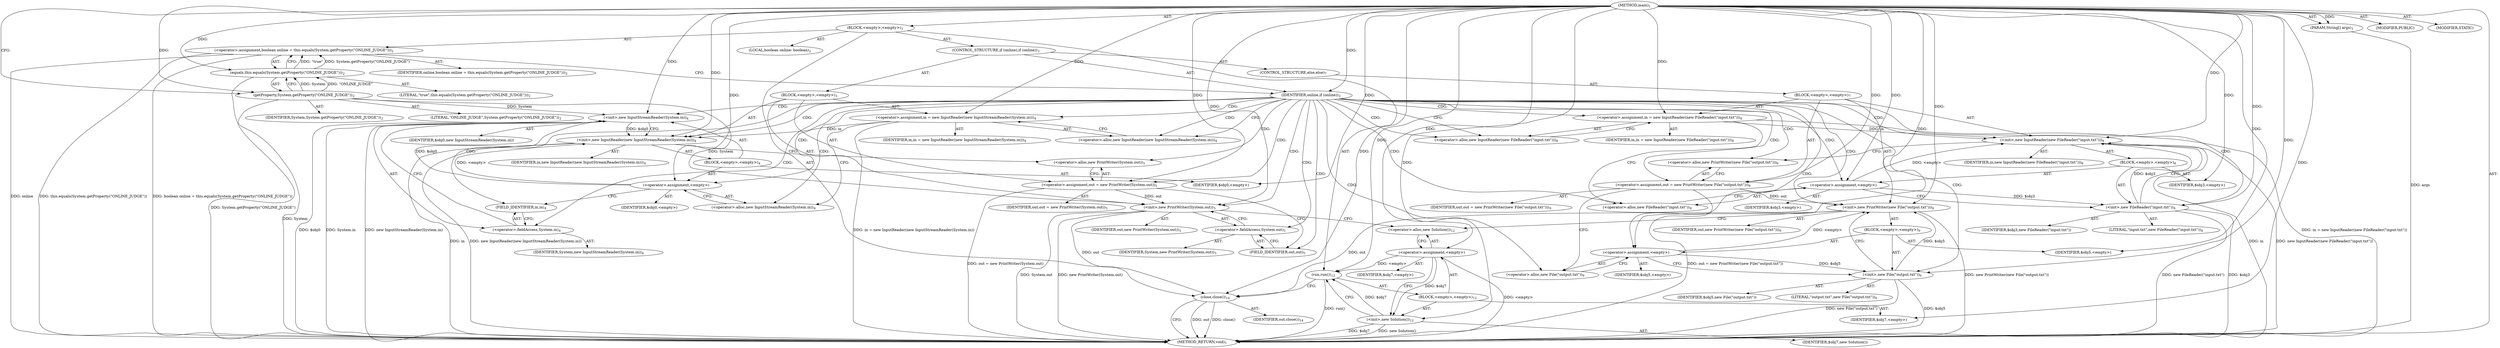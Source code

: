 digraph "main" {  
"17" [label = <(METHOD,main)<SUB>1</SUB>> ]
"18" [label = <(PARAM,String[] args)<SUB>1</SUB>> ]
"19" [label = <(BLOCK,&lt;empty&gt;,&lt;empty&gt;)<SUB>1</SUB>> ]
"20" [label = <(LOCAL,boolean online: boolean)<SUB>2</SUB>> ]
"21" [label = <(&lt;operator&gt;.assignment,boolean online = this.equals(System.getProperty(&quot;ONLINE_JUDGE&quot;)))<SUB>2</SUB>> ]
"22" [label = <(IDENTIFIER,online,boolean online = this.equals(System.getProperty(&quot;ONLINE_JUDGE&quot;)))<SUB>2</SUB>> ]
"23" [label = <(equals,this.equals(System.getProperty(&quot;ONLINE_JUDGE&quot;)))<SUB>2</SUB>> ]
"24" [label = <(LITERAL,&quot;true&quot;,this.equals(System.getProperty(&quot;ONLINE_JUDGE&quot;)))<SUB>2</SUB>> ]
"25" [label = <(getProperty,System.getProperty(&quot;ONLINE_JUDGE&quot;))<SUB>2</SUB>> ]
"26" [label = <(IDENTIFIER,System,System.getProperty(&quot;ONLINE_JUDGE&quot;))<SUB>2</SUB>> ]
"27" [label = <(LITERAL,&quot;ONLINE_JUDGE&quot;,System.getProperty(&quot;ONLINE_JUDGE&quot;))<SUB>2</SUB>> ]
"28" [label = <(CONTROL_STRUCTURE,if (online),if (online))<SUB>3</SUB>> ]
"29" [label = <(IDENTIFIER,online,if (online))<SUB>3</SUB>> ]
"30" [label = <(BLOCK,&lt;empty&gt;,&lt;empty&gt;)<SUB>3</SUB>> ]
"31" [label = <(&lt;operator&gt;.assignment,in = new InputReader(new InputStreamReader(System.in)))<SUB>4</SUB>> ]
"32" [label = <(IDENTIFIER,in,in = new InputReader(new InputStreamReader(System.in)))<SUB>4</SUB>> ]
"33" [label = <(&lt;operator&gt;.alloc,new InputReader(new InputStreamReader(System.in)))<SUB>4</SUB>> ]
"34" [label = <(&lt;init&gt;,new InputReader(new InputStreamReader(System.in)))<SUB>4</SUB>> ]
"35" [label = <(IDENTIFIER,in,new InputReader(new InputStreamReader(System.in)))<SUB>4</SUB>> ]
"36" [label = <(BLOCK,&lt;empty&gt;,&lt;empty&gt;)<SUB>4</SUB>> ]
"37" [label = <(&lt;operator&gt;.assignment,&lt;empty&gt;)> ]
"38" [label = <(IDENTIFIER,$obj0,&lt;empty&gt;)> ]
"39" [label = <(&lt;operator&gt;.alloc,new InputStreamReader(System.in))<SUB>4</SUB>> ]
"40" [label = <(&lt;init&gt;,new InputStreamReader(System.in))<SUB>4</SUB>> ]
"41" [label = <(IDENTIFIER,$obj0,new InputStreamReader(System.in))> ]
"42" [label = <(&lt;operator&gt;.fieldAccess,System.in)<SUB>4</SUB>> ]
"43" [label = <(IDENTIFIER,System,new InputStreamReader(System.in))<SUB>4</SUB>> ]
"44" [label = <(FIELD_IDENTIFIER,in,in)<SUB>4</SUB>> ]
"45" [label = <(IDENTIFIER,$obj0,&lt;empty&gt;)> ]
"46" [label = <(&lt;operator&gt;.assignment,out = new PrintWriter(System.out))<SUB>5</SUB>> ]
"47" [label = <(IDENTIFIER,out,out = new PrintWriter(System.out))<SUB>5</SUB>> ]
"48" [label = <(&lt;operator&gt;.alloc,new PrintWriter(System.out))<SUB>5</SUB>> ]
"49" [label = <(&lt;init&gt;,new PrintWriter(System.out))<SUB>5</SUB>> ]
"50" [label = <(IDENTIFIER,out,new PrintWriter(System.out))<SUB>5</SUB>> ]
"51" [label = <(&lt;operator&gt;.fieldAccess,System.out)<SUB>5</SUB>> ]
"52" [label = <(IDENTIFIER,System,new PrintWriter(System.out))<SUB>5</SUB>> ]
"53" [label = <(FIELD_IDENTIFIER,out,out)<SUB>5</SUB>> ]
"54" [label = <(CONTROL_STRUCTURE,else,else)<SUB>7</SUB>> ]
"55" [label = <(BLOCK,&lt;empty&gt;,&lt;empty&gt;)<SUB>7</SUB>> ]
"56" [label = <(&lt;operator&gt;.assignment,in = new InputReader(new FileReader(&quot;input.txt&quot;)))<SUB>8</SUB>> ]
"57" [label = <(IDENTIFIER,in,in = new InputReader(new FileReader(&quot;input.txt&quot;)))<SUB>8</SUB>> ]
"58" [label = <(&lt;operator&gt;.alloc,new InputReader(new FileReader(&quot;input.txt&quot;)))<SUB>8</SUB>> ]
"59" [label = <(&lt;init&gt;,new InputReader(new FileReader(&quot;input.txt&quot;)))<SUB>8</SUB>> ]
"60" [label = <(IDENTIFIER,in,new InputReader(new FileReader(&quot;input.txt&quot;)))<SUB>8</SUB>> ]
"61" [label = <(BLOCK,&lt;empty&gt;,&lt;empty&gt;)<SUB>8</SUB>> ]
"62" [label = <(&lt;operator&gt;.assignment,&lt;empty&gt;)> ]
"63" [label = <(IDENTIFIER,$obj3,&lt;empty&gt;)> ]
"64" [label = <(&lt;operator&gt;.alloc,new FileReader(&quot;input.txt&quot;))<SUB>8</SUB>> ]
"65" [label = <(&lt;init&gt;,new FileReader(&quot;input.txt&quot;))<SUB>8</SUB>> ]
"66" [label = <(IDENTIFIER,$obj3,new FileReader(&quot;input.txt&quot;))> ]
"67" [label = <(LITERAL,&quot;input.txt&quot;,new FileReader(&quot;input.txt&quot;))<SUB>8</SUB>> ]
"68" [label = <(IDENTIFIER,$obj3,&lt;empty&gt;)> ]
"69" [label = <(&lt;operator&gt;.assignment,out = new PrintWriter(new File(&quot;output.txt&quot;)))<SUB>9</SUB>> ]
"70" [label = <(IDENTIFIER,out,out = new PrintWriter(new File(&quot;output.txt&quot;)))<SUB>9</SUB>> ]
"71" [label = <(&lt;operator&gt;.alloc,new PrintWriter(new File(&quot;output.txt&quot;)))<SUB>9</SUB>> ]
"72" [label = <(&lt;init&gt;,new PrintWriter(new File(&quot;output.txt&quot;)))<SUB>9</SUB>> ]
"73" [label = <(IDENTIFIER,out,new PrintWriter(new File(&quot;output.txt&quot;)))<SUB>9</SUB>> ]
"74" [label = <(BLOCK,&lt;empty&gt;,&lt;empty&gt;)<SUB>9</SUB>> ]
"75" [label = <(&lt;operator&gt;.assignment,&lt;empty&gt;)> ]
"76" [label = <(IDENTIFIER,$obj5,&lt;empty&gt;)> ]
"77" [label = <(&lt;operator&gt;.alloc,new File(&quot;output.txt&quot;))<SUB>9</SUB>> ]
"78" [label = <(&lt;init&gt;,new File(&quot;output.txt&quot;))<SUB>9</SUB>> ]
"79" [label = <(IDENTIFIER,$obj5,new File(&quot;output.txt&quot;))> ]
"80" [label = <(LITERAL,&quot;output.txt&quot;,new File(&quot;output.txt&quot;))<SUB>9</SUB>> ]
"81" [label = <(IDENTIFIER,$obj5,&lt;empty&gt;)> ]
"82" [label = <(run,run())<SUB>12</SUB>> ]
"83" [label = <(BLOCK,&lt;empty&gt;,&lt;empty&gt;)<SUB>12</SUB>> ]
"84" [label = <(&lt;operator&gt;.assignment,&lt;empty&gt;)> ]
"85" [label = <(IDENTIFIER,$obj7,&lt;empty&gt;)> ]
"86" [label = <(&lt;operator&gt;.alloc,new Solution())<SUB>12</SUB>> ]
"87" [label = <(&lt;init&gt;,new Solution())<SUB>12</SUB>> ]
"88" [label = <(IDENTIFIER,$obj7,new Solution())> ]
"89" [label = <(IDENTIFIER,$obj7,&lt;empty&gt;)> ]
"90" [label = <(close,close())<SUB>14</SUB>> ]
"91" [label = <(IDENTIFIER,out,close())<SUB>14</SUB>> ]
"92" [label = <(MODIFIER,PUBLIC)> ]
"93" [label = <(MODIFIER,STATIC)> ]
"94" [label = <(METHOD_RETURN,void)<SUB>1</SUB>> ]
  "17" -> "18"  [ label = "AST: "] 
  "17" -> "19"  [ label = "AST: "] 
  "17" -> "92"  [ label = "AST: "] 
  "17" -> "93"  [ label = "AST: "] 
  "17" -> "94"  [ label = "AST: "] 
  "19" -> "20"  [ label = "AST: "] 
  "19" -> "21"  [ label = "AST: "] 
  "19" -> "28"  [ label = "AST: "] 
  "19" -> "82"  [ label = "AST: "] 
  "19" -> "90"  [ label = "AST: "] 
  "21" -> "22"  [ label = "AST: "] 
  "21" -> "23"  [ label = "AST: "] 
  "23" -> "24"  [ label = "AST: "] 
  "23" -> "25"  [ label = "AST: "] 
  "25" -> "26"  [ label = "AST: "] 
  "25" -> "27"  [ label = "AST: "] 
  "28" -> "29"  [ label = "AST: "] 
  "28" -> "30"  [ label = "AST: "] 
  "28" -> "54"  [ label = "AST: "] 
  "30" -> "31"  [ label = "AST: "] 
  "30" -> "34"  [ label = "AST: "] 
  "30" -> "46"  [ label = "AST: "] 
  "30" -> "49"  [ label = "AST: "] 
  "31" -> "32"  [ label = "AST: "] 
  "31" -> "33"  [ label = "AST: "] 
  "34" -> "35"  [ label = "AST: "] 
  "34" -> "36"  [ label = "AST: "] 
  "36" -> "37"  [ label = "AST: "] 
  "36" -> "40"  [ label = "AST: "] 
  "36" -> "45"  [ label = "AST: "] 
  "37" -> "38"  [ label = "AST: "] 
  "37" -> "39"  [ label = "AST: "] 
  "40" -> "41"  [ label = "AST: "] 
  "40" -> "42"  [ label = "AST: "] 
  "42" -> "43"  [ label = "AST: "] 
  "42" -> "44"  [ label = "AST: "] 
  "46" -> "47"  [ label = "AST: "] 
  "46" -> "48"  [ label = "AST: "] 
  "49" -> "50"  [ label = "AST: "] 
  "49" -> "51"  [ label = "AST: "] 
  "51" -> "52"  [ label = "AST: "] 
  "51" -> "53"  [ label = "AST: "] 
  "54" -> "55"  [ label = "AST: "] 
  "55" -> "56"  [ label = "AST: "] 
  "55" -> "59"  [ label = "AST: "] 
  "55" -> "69"  [ label = "AST: "] 
  "55" -> "72"  [ label = "AST: "] 
  "56" -> "57"  [ label = "AST: "] 
  "56" -> "58"  [ label = "AST: "] 
  "59" -> "60"  [ label = "AST: "] 
  "59" -> "61"  [ label = "AST: "] 
  "61" -> "62"  [ label = "AST: "] 
  "61" -> "65"  [ label = "AST: "] 
  "61" -> "68"  [ label = "AST: "] 
  "62" -> "63"  [ label = "AST: "] 
  "62" -> "64"  [ label = "AST: "] 
  "65" -> "66"  [ label = "AST: "] 
  "65" -> "67"  [ label = "AST: "] 
  "69" -> "70"  [ label = "AST: "] 
  "69" -> "71"  [ label = "AST: "] 
  "72" -> "73"  [ label = "AST: "] 
  "72" -> "74"  [ label = "AST: "] 
  "74" -> "75"  [ label = "AST: "] 
  "74" -> "78"  [ label = "AST: "] 
  "74" -> "81"  [ label = "AST: "] 
  "75" -> "76"  [ label = "AST: "] 
  "75" -> "77"  [ label = "AST: "] 
  "78" -> "79"  [ label = "AST: "] 
  "78" -> "80"  [ label = "AST: "] 
  "82" -> "83"  [ label = "AST: "] 
  "83" -> "84"  [ label = "AST: "] 
  "83" -> "87"  [ label = "AST: "] 
  "83" -> "89"  [ label = "AST: "] 
  "84" -> "85"  [ label = "AST: "] 
  "84" -> "86"  [ label = "AST: "] 
  "87" -> "88"  [ label = "AST: "] 
  "90" -> "91"  [ label = "AST: "] 
  "21" -> "29"  [ label = "CFG: "] 
  "82" -> "90"  [ label = "CFG: "] 
  "90" -> "94"  [ label = "CFG: "] 
  "23" -> "21"  [ label = "CFG: "] 
  "29" -> "33"  [ label = "CFG: "] 
  "29" -> "58"  [ label = "CFG: "] 
  "25" -> "23"  [ label = "CFG: "] 
  "31" -> "39"  [ label = "CFG: "] 
  "34" -> "48"  [ label = "CFG: "] 
  "46" -> "53"  [ label = "CFG: "] 
  "49" -> "86"  [ label = "CFG: "] 
  "84" -> "87"  [ label = "CFG: "] 
  "87" -> "82"  [ label = "CFG: "] 
  "33" -> "31"  [ label = "CFG: "] 
  "48" -> "46"  [ label = "CFG: "] 
  "51" -> "49"  [ label = "CFG: "] 
  "56" -> "64"  [ label = "CFG: "] 
  "59" -> "71"  [ label = "CFG: "] 
  "69" -> "77"  [ label = "CFG: "] 
  "72" -> "86"  [ label = "CFG: "] 
  "86" -> "84"  [ label = "CFG: "] 
  "37" -> "44"  [ label = "CFG: "] 
  "40" -> "34"  [ label = "CFG: "] 
  "53" -> "51"  [ label = "CFG: "] 
  "58" -> "56"  [ label = "CFG: "] 
  "71" -> "69"  [ label = "CFG: "] 
  "39" -> "37"  [ label = "CFG: "] 
  "42" -> "40"  [ label = "CFG: "] 
  "62" -> "65"  [ label = "CFG: "] 
  "65" -> "59"  [ label = "CFG: "] 
  "75" -> "78"  [ label = "CFG: "] 
  "78" -> "72"  [ label = "CFG: "] 
  "44" -> "42"  [ label = "CFG: "] 
  "64" -> "62"  [ label = "CFG: "] 
  "77" -> "75"  [ label = "CFG: "] 
  "17" -> "25"  [ label = "CFG: "] 
  "18" -> "94"  [ label = "DDG: args"] 
  "21" -> "94"  [ label = "DDG: online"] 
  "25" -> "94"  [ label = "DDG: System"] 
  "23" -> "94"  [ label = "DDG: System.getProperty(&quot;ONLINE_JUDGE&quot;)"] 
  "21" -> "94"  [ label = "DDG: this.equals(System.getProperty(&quot;ONLINE_JUDGE&quot;))"] 
  "21" -> "94"  [ label = "DDG: boolean online = this.equals(System.getProperty(&quot;ONLINE_JUDGE&quot;))"] 
  "56" -> "94"  [ label = "DDG: in = new InputReader(new FileReader(&quot;input.txt&quot;))"] 
  "59" -> "94"  [ label = "DDG: in"] 
  "65" -> "94"  [ label = "DDG: $obj3"] 
  "65" -> "94"  [ label = "DDG: new FileReader(&quot;input.txt&quot;)"] 
  "59" -> "94"  [ label = "DDG: new InputReader(new FileReader(&quot;input.txt&quot;))"] 
  "69" -> "94"  [ label = "DDG: out = new PrintWriter(new File(&quot;output.txt&quot;))"] 
  "78" -> "94"  [ label = "DDG: $obj5"] 
  "78" -> "94"  [ label = "DDG: new File(&quot;output.txt&quot;)"] 
  "72" -> "94"  [ label = "DDG: new PrintWriter(new File(&quot;output.txt&quot;))"] 
  "31" -> "94"  [ label = "DDG: in = new InputReader(new InputStreamReader(System.in))"] 
  "34" -> "94"  [ label = "DDG: in"] 
  "40" -> "94"  [ label = "DDG: $obj0"] 
  "40" -> "94"  [ label = "DDG: System.in"] 
  "40" -> "94"  [ label = "DDG: new InputStreamReader(System.in)"] 
  "34" -> "94"  [ label = "DDG: new InputReader(new InputStreamReader(System.in))"] 
  "46" -> "94"  [ label = "DDG: out = new PrintWriter(System.out)"] 
  "49" -> "94"  [ label = "DDG: System.out"] 
  "49" -> "94"  [ label = "DDG: new PrintWriter(System.out)"] 
  "84" -> "94"  [ label = "DDG: &lt;empty&gt;"] 
  "87" -> "94"  [ label = "DDG: $obj7"] 
  "87" -> "94"  [ label = "DDG: new Solution()"] 
  "82" -> "94"  [ label = "DDG: run()"] 
  "90" -> "94"  [ label = "DDG: out"] 
  "90" -> "94"  [ label = "DDG: close()"] 
  "17" -> "18"  [ label = "DDG: "] 
  "23" -> "21"  [ label = "DDG: &quot;true&quot;"] 
  "23" -> "21"  [ label = "DDG: System.getProperty(&quot;ONLINE_JUDGE&quot;)"] 
  "17" -> "29"  [ label = "DDG: "] 
  "84" -> "82"  [ label = "DDG: &lt;empty&gt;"] 
  "87" -> "82"  [ label = "DDG: $obj7"] 
  "17" -> "82"  [ label = "DDG: "] 
  "72" -> "90"  [ label = "DDG: out"] 
  "49" -> "90"  [ label = "DDG: out"] 
  "17" -> "90"  [ label = "DDG: "] 
  "17" -> "23"  [ label = "DDG: "] 
  "25" -> "23"  [ label = "DDG: System"] 
  "25" -> "23"  [ label = "DDG: &quot;ONLINE_JUDGE&quot;"] 
  "17" -> "31"  [ label = "DDG: "] 
  "17" -> "46"  [ label = "DDG: "] 
  "17" -> "84"  [ label = "DDG: "] 
  "17" -> "89"  [ label = "DDG: "] 
  "17" -> "25"  [ label = "DDG: "] 
  "31" -> "34"  [ label = "DDG: in"] 
  "17" -> "34"  [ label = "DDG: "] 
  "37" -> "34"  [ label = "DDG: &lt;empty&gt;"] 
  "40" -> "34"  [ label = "DDG: $obj0"] 
  "46" -> "49"  [ label = "DDG: out"] 
  "17" -> "49"  [ label = "DDG: "] 
  "25" -> "49"  [ label = "DDG: System"] 
  "17" -> "56"  [ label = "DDG: "] 
  "17" -> "69"  [ label = "DDG: "] 
  "84" -> "87"  [ label = "DDG: $obj7"] 
  "17" -> "87"  [ label = "DDG: "] 
  "17" -> "37"  [ label = "DDG: "] 
  "17" -> "45"  [ label = "DDG: "] 
  "56" -> "59"  [ label = "DDG: in"] 
  "17" -> "59"  [ label = "DDG: "] 
  "62" -> "59"  [ label = "DDG: &lt;empty&gt;"] 
  "65" -> "59"  [ label = "DDG: $obj3"] 
  "69" -> "72"  [ label = "DDG: out"] 
  "17" -> "72"  [ label = "DDG: "] 
  "75" -> "72"  [ label = "DDG: &lt;empty&gt;"] 
  "78" -> "72"  [ label = "DDG: $obj5"] 
  "37" -> "40"  [ label = "DDG: $obj0"] 
  "17" -> "40"  [ label = "DDG: "] 
  "25" -> "40"  [ label = "DDG: System"] 
  "17" -> "62"  [ label = "DDG: "] 
  "17" -> "68"  [ label = "DDG: "] 
  "17" -> "75"  [ label = "DDG: "] 
  "17" -> "81"  [ label = "DDG: "] 
  "62" -> "65"  [ label = "DDG: $obj3"] 
  "17" -> "65"  [ label = "DDG: "] 
  "75" -> "78"  [ label = "DDG: $obj5"] 
  "17" -> "78"  [ label = "DDG: "] 
  "29" -> "34"  [ label = "CDG: "] 
  "29" -> "48"  [ label = "CDG: "] 
  "29" -> "49"  [ label = "CDG: "] 
  "29" -> "77"  [ label = "CDG: "] 
  "29" -> "64"  [ label = "CDG: "] 
  "29" -> "42"  [ label = "CDG: "] 
  "29" -> "51"  [ label = "CDG: "] 
  "29" -> "75"  [ label = "CDG: "] 
  "29" -> "37"  [ label = "CDG: "] 
  "29" -> "46"  [ label = "CDG: "] 
  "29" -> "72"  [ label = "CDG: "] 
  "29" -> "56"  [ label = "CDG: "] 
  "29" -> "69"  [ label = "CDG: "] 
  "29" -> "40"  [ label = "CDG: "] 
  "29" -> "65"  [ label = "CDG: "] 
  "29" -> "59"  [ label = "CDG: "] 
  "29" -> "44"  [ label = "CDG: "] 
  "29" -> "58"  [ label = "CDG: "] 
  "29" -> "33"  [ label = "CDG: "] 
  "29" -> "71"  [ label = "CDG: "] 
  "29" -> "53"  [ label = "CDG: "] 
  "29" -> "78"  [ label = "CDG: "] 
  "29" -> "62"  [ label = "CDG: "] 
  "29" -> "39"  [ label = "CDG: "] 
  "29" -> "31"  [ label = "CDG: "] 
}
